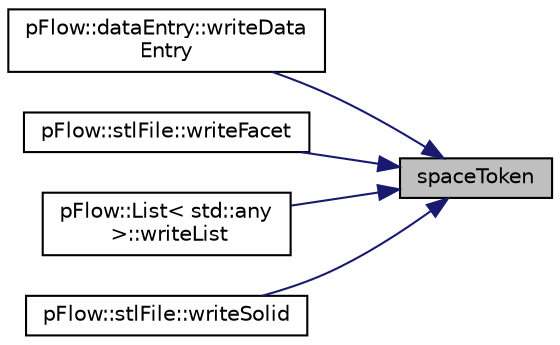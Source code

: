digraph "spaceToken"
{
 // LATEX_PDF_SIZE
  edge [fontname="Helvetica",fontsize="10",labelfontname="Helvetica",labelfontsize="10"];
  node [fontname="Helvetica",fontsize="10",shape=record];
  rankdir="RL";
  Node1 [label="spaceToken",height=0.2,width=0.4,color="black", fillcolor="grey75", style="filled", fontcolor="black",tooltip=" "];
  Node1 -> Node2 [dir="back",color="midnightblue",fontsize="10",style="solid",fontname="Helvetica"];
  Node2 [label="pFlow::dataEntry::writeData\lEntry",height=0.2,width=0.4,color="black", fillcolor="white", style="filled",URL="$classpFlow_1_1dataEntry.html#aad22b29fba434ea640dcf3dcf1beb293",tooltip="write dataEntry to stream"];
  Node1 -> Node3 [dir="back",color="midnightblue",fontsize="10",style="solid",fontname="Helvetica"];
  Node3 [label="pFlow::stlFile::writeFacet",height=0.2,width=0.4,color="black", fillcolor="white", style="filled",URL="$classpFlow_1_1stlFile.html#a31d2dfd4d5c60b132fbd118af72afceb",tooltip=" "];
  Node1 -> Node4 [dir="back",color="midnightblue",fontsize="10",style="solid",fontname="Helvetica"];
  Node4 [label="pFlow::List\< std::any\l \>::writeList",height=0.2,width=0.4,color="black", fillcolor="white", style="filled",URL="$classpFlow_1_1List.html#a452cc3dc2647928573a55c8a5b41a5ea",tooltip=" "];
  Node1 -> Node5 [dir="back",color="midnightblue",fontsize="10",style="solid",fontname="Helvetica"];
  Node5 [label="pFlow::stlFile::writeSolid",height=0.2,width=0.4,color="black", fillcolor="white", style="filled",URL="$classpFlow_1_1stlFile.html#ae2a44e9c4c137960c5f4a521fcfab57b",tooltip=" "];
}
